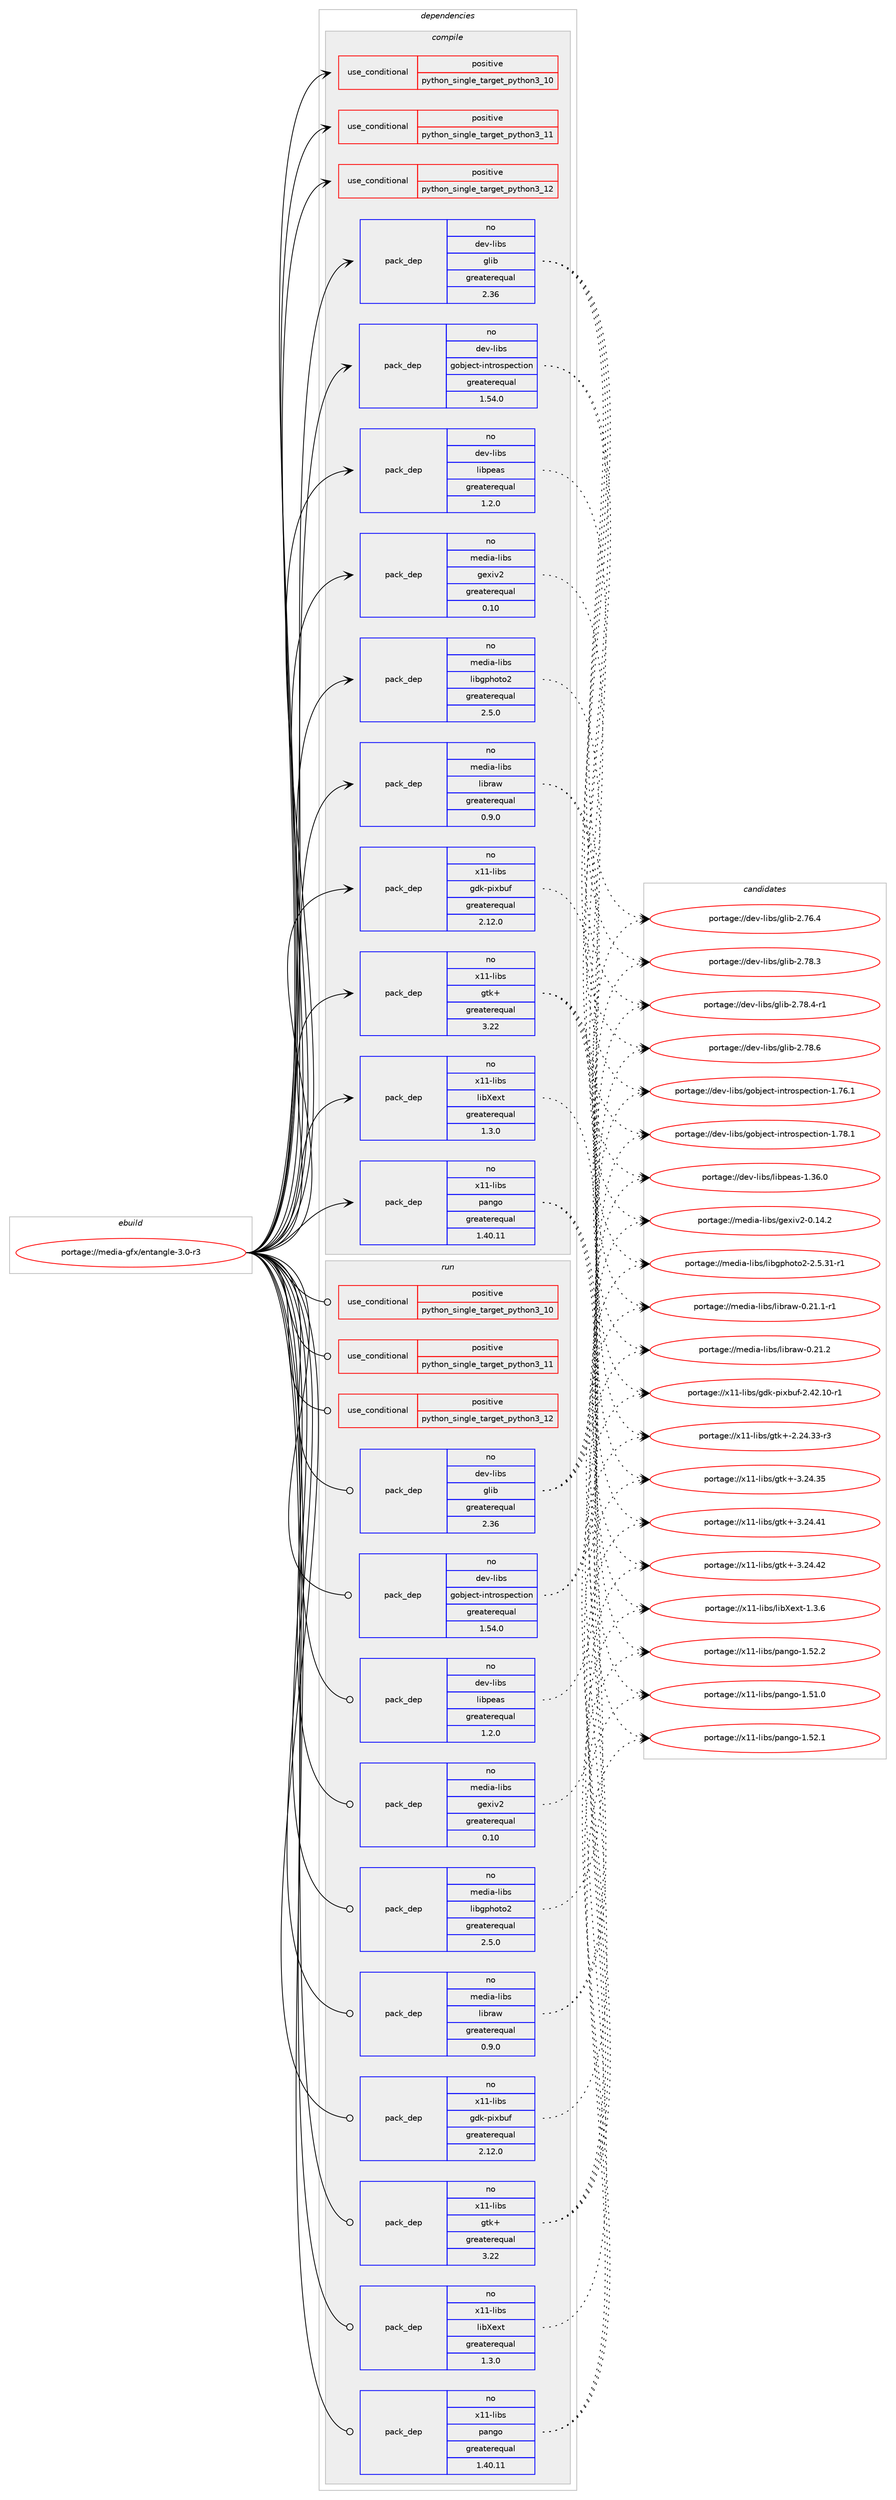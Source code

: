 digraph prolog {

# *************
# Graph options
# *************

newrank=true;
concentrate=true;
compound=true;
graph [rankdir=LR,fontname=Helvetica,fontsize=10,ranksep=1.5];#, ranksep=2.5, nodesep=0.2];
edge  [arrowhead=vee];
node  [fontname=Helvetica,fontsize=10];

# **********
# The ebuild
# **********

subgraph cluster_leftcol {
color=gray;
rank=same;
label=<<i>ebuild</i>>;
id [label="portage://media-gfx/entangle-3.0-r3", color=red, width=4, href="../media-gfx/entangle-3.0-r3.svg"];
}

# ****************
# The dependencies
# ****************

subgraph cluster_midcol {
color=gray;
label=<<i>dependencies</i>>;
subgraph cluster_compile {
fillcolor="#eeeeee";
style=filled;
label=<<i>compile</i>>;
subgraph cond70404 {
dependency149624 [label=<<TABLE BORDER="0" CELLBORDER="1" CELLSPACING="0" CELLPADDING="4"><TR><TD ROWSPAN="3" CELLPADDING="10">use_conditional</TD></TR><TR><TD>positive</TD></TR><TR><TD>python_single_target_python3_10</TD></TR></TABLE>>, shape=none, color=red];
# *** BEGIN UNKNOWN DEPENDENCY TYPE (TODO) ***
# dependency149624 -> package_dependency(portage://media-gfx/entangle-3.0-r3,install,no,dev-lang,python,none,[,,],[slot(3.10)],[])
# *** END UNKNOWN DEPENDENCY TYPE (TODO) ***

}
id:e -> dependency149624:w [weight=20,style="solid",arrowhead="vee"];
subgraph cond70405 {
dependency149625 [label=<<TABLE BORDER="0" CELLBORDER="1" CELLSPACING="0" CELLPADDING="4"><TR><TD ROWSPAN="3" CELLPADDING="10">use_conditional</TD></TR><TR><TD>positive</TD></TR><TR><TD>python_single_target_python3_11</TD></TR></TABLE>>, shape=none, color=red];
# *** BEGIN UNKNOWN DEPENDENCY TYPE (TODO) ***
# dependency149625 -> package_dependency(portage://media-gfx/entangle-3.0-r3,install,no,dev-lang,python,none,[,,],[slot(3.11)],[])
# *** END UNKNOWN DEPENDENCY TYPE (TODO) ***

}
id:e -> dependency149625:w [weight=20,style="solid",arrowhead="vee"];
subgraph cond70406 {
dependency149626 [label=<<TABLE BORDER="0" CELLBORDER="1" CELLSPACING="0" CELLPADDING="4"><TR><TD ROWSPAN="3" CELLPADDING="10">use_conditional</TD></TR><TR><TD>positive</TD></TR><TR><TD>python_single_target_python3_12</TD></TR></TABLE>>, shape=none, color=red];
# *** BEGIN UNKNOWN DEPENDENCY TYPE (TODO) ***
# dependency149626 -> package_dependency(portage://media-gfx/entangle-3.0-r3,install,no,dev-lang,python,none,[,,],[slot(3.12)],[])
# *** END UNKNOWN DEPENDENCY TYPE (TODO) ***

}
id:e -> dependency149626:w [weight=20,style="solid",arrowhead="vee"];
subgraph pack76945 {
dependency149627 [label=<<TABLE BORDER="0" CELLBORDER="1" CELLSPACING="0" CELLPADDING="4" WIDTH="220"><TR><TD ROWSPAN="6" CELLPADDING="30">pack_dep</TD></TR><TR><TD WIDTH="110">no</TD></TR><TR><TD>dev-libs</TD></TR><TR><TD>glib</TD></TR><TR><TD>greaterequal</TD></TR><TR><TD>2.36</TD></TR></TABLE>>, shape=none, color=blue];
}
id:e -> dependency149627:w [weight=20,style="solid",arrowhead="vee"];
subgraph pack76946 {
dependency149628 [label=<<TABLE BORDER="0" CELLBORDER="1" CELLSPACING="0" CELLPADDING="4" WIDTH="220"><TR><TD ROWSPAN="6" CELLPADDING="30">pack_dep</TD></TR><TR><TD WIDTH="110">no</TD></TR><TR><TD>dev-libs</TD></TR><TR><TD>gobject-introspection</TD></TR><TR><TD>greaterequal</TD></TR><TR><TD>1.54.0</TD></TR></TABLE>>, shape=none, color=blue];
}
id:e -> dependency149628:w [weight=20,style="solid",arrowhead="vee"];
# *** BEGIN UNKNOWN DEPENDENCY TYPE (TODO) ***
# id -> package_dependency(portage://media-gfx/entangle-3.0-r3,install,no,dev-libs,libgudev,none,[,,],any_same_slot,[])
# *** END UNKNOWN DEPENDENCY TYPE (TODO) ***

subgraph pack76947 {
dependency149629 [label=<<TABLE BORDER="0" CELLBORDER="1" CELLSPACING="0" CELLPADDING="4" WIDTH="220"><TR><TD ROWSPAN="6" CELLPADDING="30">pack_dep</TD></TR><TR><TD WIDTH="110">no</TD></TR><TR><TD>dev-libs</TD></TR><TR><TD>libpeas</TD></TR><TR><TD>greaterequal</TD></TR><TR><TD>1.2.0</TD></TR></TABLE>>, shape=none, color=blue];
}
id:e -> dependency149629:w [weight=20,style="solid",arrowhead="vee"];
subgraph pack76948 {
dependency149630 [label=<<TABLE BORDER="0" CELLBORDER="1" CELLSPACING="0" CELLPADDING="4" WIDTH="220"><TR><TD ROWSPAN="6" CELLPADDING="30">pack_dep</TD></TR><TR><TD WIDTH="110">no</TD></TR><TR><TD>media-libs</TD></TR><TR><TD>gexiv2</TD></TR><TR><TD>greaterequal</TD></TR><TR><TD>0.10</TD></TR></TABLE>>, shape=none, color=blue];
}
id:e -> dependency149630:w [weight=20,style="solid",arrowhead="vee"];
# *** BEGIN UNKNOWN DEPENDENCY TYPE (TODO) ***
# id -> package_dependency(portage://media-gfx/entangle-3.0-r3,install,no,media-libs,gst-plugins-base,none,[,,],[slot(1.0)],[])
# *** END UNKNOWN DEPENDENCY TYPE (TODO) ***

# *** BEGIN UNKNOWN DEPENDENCY TYPE (TODO) ***
# id -> package_dependency(portage://media-gfx/entangle-3.0-r3,install,no,media-libs,gstreamer,none,[,,],[slot(1.0)],[])
# *** END UNKNOWN DEPENDENCY TYPE (TODO) ***

# *** BEGIN UNKNOWN DEPENDENCY TYPE (TODO) ***
# id -> package_dependency(portage://media-gfx/entangle-3.0-r3,install,no,media-libs,lcms,none,[,,],[slot(2)],[])
# *** END UNKNOWN DEPENDENCY TYPE (TODO) ***

subgraph pack76949 {
dependency149631 [label=<<TABLE BORDER="0" CELLBORDER="1" CELLSPACING="0" CELLPADDING="4" WIDTH="220"><TR><TD ROWSPAN="6" CELLPADDING="30">pack_dep</TD></TR><TR><TD WIDTH="110">no</TD></TR><TR><TD>media-libs</TD></TR><TR><TD>libgphoto2</TD></TR><TR><TD>greaterequal</TD></TR><TR><TD>2.5.0</TD></TR></TABLE>>, shape=none, color=blue];
}
id:e -> dependency149631:w [weight=20,style="solid",arrowhead="vee"];
subgraph pack76950 {
dependency149632 [label=<<TABLE BORDER="0" CELLBORDER="1" CELLSPACING="0" CELLPADDING="4" WIDTH="220"><TR><TD ROWSPAN="6" CELLPADDING="30">pack_dep</TD></TR><TR><TD WIDTH="110">no</TD></TR><TR><TD>media-libs</TD></TR><TR><TD>libraw</TD></TR><TR><TD>greaterequal</TD></TR><TR><TD>0.9.0</TD></TR></TABLE>>, shape=none, color=blue];
}
id:e -> dependency149632:w [weight=20,style="solid",arrowhead="vee"];
subgraph pack76951 {
dependency149633 [label=<<TABLE BORDER="0" CELLBORDER="1" CELLSPACING="0" CELLPADDING="4" WIDTH="220"><TR><TD ROWSPAN="6" CELLPADDING="30">pack_dep</TD></TR><TR><TD WIDTH="110">no</TD></TR><TR><TD>x11-libs</TD></TR><TR><TD>gdk-pixbuf</TD></TR><TR><TD>greaterequal</TD></TR><TR><TD>2.12.0</TD></TR></TABLE>>, shape=none, color=blue];
}
id:e -> dependency149633:w [weight=20,style="solid",arrowhead="vee"];
subgraph pack76952 {
dependency149634 [label=<<TABLE BORDER="0" CELLBORDER="1" CELLSPACING="0" CELLPADDING="4" WIDTH="220"><TR><TD ROWSPAN="6" CELLPADDING="30">pack_dep</TD></TR><TR><TD WIDTH="110">no</TD></TR><TR><TD>x11-libs</TD></TR><TR><TD>gtk+</TD></TR><TR><TD>greaterequal</TD></TR><TR><TD>3.22</TD></TR></TABLE>>, shape=none, color=blue];
}
id:e -> dependency149634:w [weight=20,style="solid",arrowhead="vee"];
subgraph pack76953 {
dependency149635 [label=<<TABLE BORDER="0" CELLBORDER="1" CELLSPACING="0" CELLPADDING="4" WIDTH="220"><TR><TD ROWSPAN="6" CELLPADDING="30">pack_dep</TD></TR><TR><TD WIDTH="110">no</TD></TR><TR><TD>x11-libs</TD></TR><TR><TD>libXext</TD></TR><TR><TD>greaterequal</TD></TR><TR><TD>1.3.0</TD></TR></TABLE>>, shape=none, color=blue];
}
id:e -> dependency149635:w [weight=20,style="solid",arrowhead="vee"];
subgraph pack76954 {
dependency149636 [label=<<TABLE BORDER="0" CELLBORDER="1" CELLSPACING="0" CELLPADDING="4" WIDTH="220"><TR><TD ROWSPAN="6" CELLPADDING="30">pack_dep</TD></TR><TR><TD WIDTH="110">no</TD></TR><TR><TD>x11-libs</TD></TR><TR><TD>pango</TD></TR><TR><TD>greaterequal</TD></TR><TR><TD>1.40.11</TD></TR></TABLE>>, shape=none, color=blue];
}
id:e -> dependency149636:w [weight=20,style="solid",arrowhead="vee"];
# *** BEGIN UNKNOWN DEPENDENCY TYPE (TODO) ***
# id -> package_dependency(portage://media-gfx/entangle-3.0-r3,install,no,x11-themes,adwaita-icon-theme,none,[,,],[],[])
# *** END UNKNOWN DEPENDENCY TYPE (TODO) ***

}
subgraph cluster_compileandrun {
fillcolor="#eeeeee";
style=filled;
label=<<i>compile and run</i>>;
}
subgraph cluster_run {
fillcolor="#eeeeee";
style=filled;
label=<<i>run</i>>;
subgraph cond70407 {
dependency149637 [label=<<TABLE BORDER="0" CELLBORDER="1" CELLSPACING="0" CELLPADDING="4"><TR><TD ROWSPAN="3" CELLPADDING="10">use_conditional</TD></TR><TR><TD>positive</TD></TR><TR><TD>python_single_target_python3_10</TD></TR></TABLE>>, shape=none, color=red];
# *** BEGIN UNKNOWN DEPENDENCY TYPE (TODO) ***
# dependency149637 -> package_dependency(portage://media-gfx/entangle-3.0-r3,run,no,dev-lang,python,none,[,,],[slot(3.10)],[])
# *** END UNKNOWN DEPENDENCY TYPE (TODO) ***

}
id:e -> dependency149637:w [weight=20,style="solid",arrowhead="odot"];
subgraph cond70408 {
dependency149638 [label=<<TABLE BORDER="0" CELLBORDER="1" CELLSPACING="0" CELLPADDING="4"><TR><TD ROWSPAN="3" CELLPADDING="10">use_conditional</TD></TR><TR><TD>positive</TD></TR><TR><TD>python_single_target_python3_11</TD></TR></TABLE>>, shape=none, color=red];
# *** BEGIN UNKNOWN DEPENDENCY TYPE (TODO) ***
# dependency149638 -> package_dependency(portage://media-gfx/entangle-3.0-r3,run,no,dev-lang,python,none,[,,],[slot(3.11)],[])
# *** END UNKNOWN DEPENDENCY TYPE (TODO) ***

}
id:e -> dependency149638:w [weight=20,style="solid",arrowhead="odot"];
subgraph cond70409 {
dependency149639 [label=<<TABLE BORDER="0" CELLBORDER="1" CELLSPACING="0" CELLPADDING="4"><TR><TD ROWSPAN="3" CELLPADDING="10">use_conditional</TD></TR><TR><TD>positive</TD></TR><TR><TD>python_single_target_python3_12</TD></TR></TABLE>>, shape=none, color=red];
# *** BEGIN UNKNOWN DEPENDENCY TYPE (TODO) ***
# dependency149639 -> package_dependency(portage://media-gfx/entangle-3.0-r3,run,no,dev-lang,python,none,[,,],[slot(3.12)],[])
# *** END UNKNOWN DEPENDENCY TYPE (TODO) ***

}
id:e -> dependency149639:w [weight=20,style="solid",arrowhead="odot"];
subgraph pack76955 {
dependency149640 [label=<<TABLE BORDER="0" CELLBORDER="1" CELLSPACING="0" CELLPADDING="4" WIDTH="220"><TR><TD ROWSPAN="6" CELLPADDING="30">pack_dep</TD></TR><TR><TD WIDTH="110">no</TD></TR><TR><TD>dev-libs</TD></TR><TR><TD>glib</TD></TR><TR><TD>greaterequal</TD></TR><TR><TD>2.36</TD></TR></TABLE>>, shape=none, color=blue];
}
id:e -> dependency149640:w [weight=20,style="solid",arrowhead="odot"];
subgraph pack76956 {
dependency149641 [label=<<TABLE BORDER="0" CELLBORDER="1" CELLSPACING="0" CELLPADDING="4" WIDTH="220"><TR><TD ROWSPAN="6" CELLPADDING="30">pack_dep</TD></TR><TR><TD WIDTH="110">no</TD></TR><TR><TD>dev-libs</TD></TR><TR><TD>gobject-introspection</TD></TR><TR><TD>greaterequal</TD></TR><TR><TD>1.54.0</TD></TR></TABLE>>, shape=none, color=blue];
}
id:e -> dependency149641:w [weight=20,style="solid",arrowhead="odot"];
# *** BEGIN UNKNOWN DEPENDENCY TYPE (TODO) ***
# id -> package_dependency(portage://media-gfx/entangle-3.0-r3,run,no,dev-libs,libgudev,none,[,,],any_same_slot,[])
# *** END UNKNOWN DEPENDENCY TYPE (TODO) ***

subgraph pack76957 {
dependency149642 [label=<<TABLE BORDER="0" CELLBORDER="1" CELLSPACING="0" CELLPADDING="4" WIDTH="220"><TR><TD ROWSPAN="6" CELLPADDING="30">pack_dep</TD></TR><TR><TD WIDTH="110">no</TD></TR><TR><TD>dev-libs</TD></TR><TR><TD>libpeas</TD></TR><TR><TD>greaterequal</TD></TR><TR><TD>1.2.0</TD></TR></TABLE>>, shape=none, color=blue];
}
id:e -> dependency149642:w [weight=20,style="solid",arrowhead="odot"];
subgraph pack76958 {
dependency149643 [label=<<TABLE BORDER="0" CELLBORDER="1" CELLSPACING="0" CELLPADDING="4" WIDTH="220"><TR><TD ROWSPAN="6" CELLPADDING="30">pack_dep</TD></TR><TR><TD WIDTH="110">no</TD></TR><TR><TD>media-libs</TD></TR><TR><TD>gexiv2</TD></TR><TR><TD>greaterequal</TD></TR><TR><TD>0.10</TD></TR></TABLE>>, shape=none, color=blue];
}
id:e -> dependency149643:w [weight=20,style="solid",arrowhead="odot"];
# *** BEGIN UNKNOWN DEPENDENCY TYPE (TODO) ***
# id -> package_dependency(portage://media-gfx/entangle-3.0-r3,run,no,media-libs,gst-plugins-base,none,[,,],[slot(1.0)],[])
# *** END UNKNOWN DEPENDENCY TYPE (TODO) ***

# *** BEGIN UNKNOWN DEPENDENCY TYPE (TODO) ***
# id -> package_dependency(portage://media-gfx/entangle-3.0-r3,run,no,media-libs,gstreamer,none,[,,],[slot(1.0)],[])
# *** END UNKNOWN DEPENDENCY TYPE (TODO) ***

# *** BEGIN UNKNOWN DEPENDENCY TYPE (TODO) ***
# id -> package_dependency(portage://media-gfx/entangle-3.0-r3,run,no,media-libs,lcms,none,[,,],[slot(2)],[])
# *** END UNKNOWN DEPENDENCY TYPE (TODO) ***

subgraph pack76959 {
dependency149644 [label=<<TABLE BORDER="0" CELLBORDER="1" CELLSPACING="0" CELLPADDING="4" WIDTH="220"><TR><TD ROWSPAN="6" CELLPADDING="30">pack_dep</TD></TR><TR><TD WIDTH="110">no</TD></TR><TR><TD>media-libs</TD></TR><TR><TD>libgphoto2</TD></TR><TR><TD>greaterequal</TD></TR><TR><TD>2.5.0</TD></TR></TABLE>>, shape=none, color=blue];
}
id:e -> dependency149644:w [weight=20,style="solid",arrowhead="odot"];
subgraph pack76960 {
dependency149645 [label=<<TABLE BORDER="0" CELLBORDER="1" CELLSPACING="0" CELLPADDING="4" WIDTH="220"><TR><TD ROWSPAN="6" CELLPADDING="30">pack_dep</TD></TR><TR><TD WIDTH="110">no</TD></TR><TR><TD>media-libs</TD></TR><TR><TD>libraw</TD></TR><TR><TD>greaterequal</TD></TR><TR><TD>0.9.0</TD></TR></TABLE>>, shape=none, color=blue];
}
id:e -> dependency149645:w [weight=20,style="solid",arrowhead="odot"];
subgraph pack76961 {
dependency149646 [label=<<TABLE BORDER="0" CELLBORDER="1" CELLSPACING="0" CELLPADDING="4" WIDTH="220"><TR><TD ROWSPAN="6" CELLPADDING="30">pack_dep</TD></TR><TR><TD WIDTH="110">no</TD></TR><TR><TD>x11-libs</TD></TR><TR><TD>gdk-pixbuf</TD></TR><TR><TD>greaterequal</TD></TR><TR><TD>2.12.0</TD></TR></TABLE>>, shape=none, color=blue];
}
id:e -> dependency149646:w [weight=20,style="solid",arrowhead="odot"];
subgraph pack76962 {
dependency149647 [label=<<TABLE BORDER="0" CELLBORDER="1" CELLSPACING="0" CELLPADDING="4" WIDTH="220"><TR><TD ROWSPAN="6" CELLPADDING="30">pack_dep</TD></TR><TR><TD WIDTH="110">no</TD></TR><TR><TD>x11-libs</TD></TR><TR><TD>gtk+</TD></TR><TR><TD>greaterequal</TD></TR><TR><TD>3.22</TD></TR></TABLE>>, shape=none, color=blue];
}
id:e -> dependency149647:w [weight=20,style="solid",arrowhead="odot"];
subgraph pack76963 {
dependency149648 [label=<<TABLE BORDER="0" CELLBORDER="1" CELLSPACING="0" CELLPADDING="4" WIDTH="220"><TR><TD ROWSPAN="6" CELLPADDING="30">pack_dep</TD></TR><TR><TD WIDTH="110">no</TD></TR><TR><TD>x11-libs</TD></TR><TR><TD>libXext</TD></TR><TR><TD>greaterequal</TD></TR><TR><TD>1.3.0</TD></TR></TABLE>>, shape=none, color=blue];
}
id:e -> dependency149648:w [weight=20,style="solid",arrowhead="odot"];
subgraph pack76964 {
dependency149649 [label=<<TABLE BORDER="0" CELLBORDER="1" CELLSPACING="0" CELLPADDING="4" WIDTH="220"><TR><TD ROWSPAN="6" CELLPADDING="30">pack_dep</TD></TR><TR><TD WIDTH="110">no</TD></TR><TR><TD>x11-libs</TD></TR><TR><TD>pango</TD></TR><TR><TD>greaterequal</TD></TR><TR><TD>1.40.11</TD></TR></TABLE>>, shape=none, color=blue];
}
id:e -> dependency149649:w [weight=20,style="solid",arrowhead="odot"];
# *** BEGIN UNKNOWN DEPENDENCY TYPE (TODO) ***
# id -> package_dependency(portage://media-gfx/entangle-3.0-r3,run,no,x11-themes,adwaita-icon-theme,none,[,,],[],[])
# *** END UNKNOWN DEPENDENCY TYPE (TODO) ***

}
}

# **************
# The candidates
# **************

subgraph cluster_choices {
rank=same;
color=gray;
label=<<i>candidates</i>>;

subgraph choice76945 {
color=black;
nodesep=1;
choice1001011184510810598115471031081059845504655544652 [label="portage://dev-libs/glib-2.76.4", color=red, width=4,href="../dev-libs/glib-2.76.4.svg"];
choice1001011184510810598115471031081059845504655564651 [label="portage://dev-libs/glib-2.78.3", color=red, width=4,href="../dev-libs/glib-2.78.3.svg"];
choice10010111845108105981154710310810598455046555646524511449 [label="portage://dev-libs/glib-2.78.4-r1", color=red, width=4,href="../dev-libs/glib-2.78.4-r1.svg"];
choice1001011184510810598115471031081059845504655564654 [label="portage://dev-libs/glib-2.78.6", color=red, width=4,href="../dev-libs/glib-2.78.6.svg"];
dependency149627:e -> choice1001011184510810598115471031081059845504655544652:w [style=dotted,weight="100"];
dependency149627:e -> choice1001011184510810598115471031081059845504655564651:w [style=dotted,weight="100"];
dependency149627:e -> choice10010111845108105981154710310810598455046555646524511449:w [style=dotted,weight="100"];
dependency149627:e -> choice1001011184510810598115471031081059845504655564654:w [style=dotted,weight="100"];
}
subgraph choice76946 {
color=black;
nodesep=1;
choice1001011184510810598115471031119810610199116451051101161141111151121019911610511111045494655544649 [label="portage://dev-libs/gobject-introspection-1.76.1", color=red, width=4,href="../dev-libs/gobject-introspection-1.76.1.svg"];
choice1001011184510810598115471031119810610199116451051101161141111151121019911610511111045494655564649 [label="portage://dev-libs/gobject-introspection-1.78.1", color=red, width=4,href="../dev-libs/gobject-introspection-1.78.1.svg"];
dependency149628:e -> choice1001011184510810598115471031119810610199116451051101161141111151121019911610511111045494655544649:w [style=dotted,weight="100"];
dependency149628:e -> choice1001011184510810598115471031119810610199116451051101161141111151121019911610511111045494655564649:w [style=dotted,weight="100"];
}
subgraph choice76947 {
color=black;
nodesep=1;
choice100101118451081059811547108105981121019711545494651544648 [label="portage://dev-libs/libpeas-1.36.0", color=red, width=4,href="../dev-libs/libpeas-1.36.0.svg"];
dependency149629:e -> choice100101118451081059811547108105981121019711545494651544648:w [style=dotted,weight="100"];
}
subgraph choice76948 {
color=black;
nodesep=1;
choice109101100105974510810598115471031011201051185045484649524650 [label="portage://media-libs/gexiv2-0.14.2", color=red, width=4,href="../media-libs/gexiv2-0.14.2.svg"];
dependency149630:e -> choice109101100105974510810598115471031011201051185045484649524650:w [style=dotted,weight="100"];
}
subgraph choice76949 {
color=black;
nodesep=1;
choice109101100105974510810598115471081059810311210411111611150455046534651494511449 [label="portage://media-libs/libgphoto2-2.5.31-r1", color=red, width=4,href="../media-libs/libgphoto2-2.5.31-r1.svg"];
dependency149631:e -> choice109101100105974510810598115471081059810311210411111611150455046534651494511449:w [style=dotted,weight="100"];
}
subgraph choice76950 {
color=black;
nodesep=1;
choice109101100105974510810598115471081059811497119454846504946494511449 [label="portage://media-libs/libraw-0.21.1-r1", color=red, width=4,href="../media-libs/libraw-0.21.1-r1.svg"];
choice10910110010597451081059811547108105981149711945484650494650 [label="portage://media-libs/libraw-0.21.2", color=red, width=4,href="../media-libs/libraw-0.21.2.svg"];
dependency149632:e -> choice109101100105974510810598115471081059811497119454846504946494511449:w [style=dotted,weight="100"];
dependency149632:e -> choice10910110010597451081059811547108105981149711945484650494650:w [style=dotted,weight="100"];
}
subgraph choice76951 {
color=black;
nodesep=1;
choice1204949451081059811547103100107451121051209811710245504652504649484511449 [label="portage://x11-libs/gdk-pixbuf-2.42.10-r1", color=red, width=4,href="../x11-libs/gdk-pixbuf-2.42.10-r1.svg"];
dependency149633:e -> choice1204949451081059811547103100107451121051209811710245504652504649484511449:w [style=dotted,weight="100"];
}
subgraph choice76952 {
color=black;
nodesep=1;
choice12049494510810598115471031161074345504650524651514511451 [label="portage://x11-libs/gtk+-2.24.33-r3", color=red, width=4,href="../x11-libs/gtk+-2.24.33-r3.svg"];
choice1204949451081059811547103116107434551465052465153 [label="portage://x11-libs/gtk+-3.24.35", color=red, width=4,href="../x11-libs/gtk+-3.24.35.svg"];
choice1204949451081059811547103116107434551465052465249 [label="portage://x11-libs/gtk+-3.24.41", color=red, width=4,href="../x11-libs/gtk+-3.24.41.svg"];
choice1204949451081059811547103116107434551465052465250 [label="portage://x11-libs/gtk+-3.24.42", color=red, width=4,href="../x11-libs/gtk+-3.24.42.svg"];
dependency149634:e -> choice12049494510810598115471031161074345504650524651514511451:w [style=dotted,weight="100"];
dependency149634:e -> choice1204949451081059811547103116107434551465052465153:w [style=dotted,weight="100"];
dependency149634:e -> choice1204949451081059811547103116107434551465052465249:w [style=dotted,weight="100"];
dependency149634:e -> choice1204949451081059811547103116107434551465052465250:w [style=dotted,weight="100"];
}
subgraph choice76953 {
color=black;
nodesep=1;
choice12049494510810598115471081059888101120116454946514654 [label="portage://x11-libs/libXext-1.3.6", color=red, width=4,href="../x11-libs/libXext-1.3.6.svg"];
dependency149635:e -> choice12049494510810598115471081059888101120116454946514654:w [style=dotted,weight="100"];
}
subgraph choice76954 {
color=black;
nodesep=1;
choice12049494510810598115471129711010311145494653494648 [label="portage://x11-libs/pango-1.51.0", color=red, width=4,href="../x11-libs/pango-1.51.0.svg"];
choice12049494510810598115471129711010311145494653504649 [label="portage://x11-libs/pango-1.52.1", color=red, width=4,href="../x11-libs/pango-1.52.1.svg"];
choice12049494510810598115471129711010311145494653504650 [label="portage://x11-libs/pango-1.52.2", color=red, width=4,href="../x11-libs/pango-1.52.2.svg"];
dependency149636:e -> choice12049494510810598115471129711010311145494653494648:w [style=dotted,weight="100"];
dependency149636:e -> choice12049494510810598115471129711010311145494653504649:w [style=dotted,weight="100"];
dependency149636:e -> choice12049494510810598115471129711010311145494653504650:w [style=dotted,weight="100"];
}
subgraph choice76955 {
color=black;
nodesep=1;
choice1001011184510810598115471031081059845504655544652 [label="portage://dev-libs/glib-2.76.4", color=red, width=4,href="../dev-libs/glib-2.76.4.svg"];
choice1001011184510810598115471031081059845504655564651 [label="portage://dev-libs/glib-2.78.3", color=red, width=4,href="../dev-libs/glib-2.78.3.svg"];
choice10010111845108105981154710310810598455046555646524511449 [label="portage://dev-libs/glib-2.78.4-r1", color=red, width=4,href="../dev-libs/glib-2.78.4-r1.svg"];
choice1001011184510810598115471031081059845504655564654 [label="portage://dev-libs/glib-2.78.6", color=red, width=4,href="../dev-libs/glib-2.78.6.svg"];
dependency149640:e -> choice1001011184510810598115471031081059845504655544652:w [style=dotted,weight="100"];
dependency149640:e -> choice1001011184510810598115471031081059845504655564651:w [style=dotted,weight="100"];
dependency149640:e -> choice10010111845108105981154710310810598455046555646524511449:w [style=dotted,weight="100"];
dependency149640:e -> choice1001011184510810598115471031081059845504655564654:w [style=dotted,weight="100"];
}
subgraph choice76956 {
color=black;
nodesep=1;
choice1001011184510810598115471031119810610199116451051101161141111151121019911610511111045494655544649 [label="portage://dev-libs/gobject-introspection-1.76.1", color=red, width=4,href="../dev-libs/gobject-introspection-1.76.1.svg"];
choice1001011184510810598115471031119810610199116451051101161141111151121019911610511111045494655564649 [label="portage://dev-libs/gobject-introspection-1.78.1", color=red, width=4,href="../dev-libs/gobject-introspection-1.78.1.svg"];
dependency149641:e -> choice1001011184510810598115471031119810610199116451051101161141111151121019911610511111045494655544649:w [style=dotted,weight="100"];
dependency149641:e -> choice1001011184510810598115471031119810610199116451051101161141111151121019911610511111045494655564649:w [style=dotted,weight="100"];
}
subgraph choice76957 {
color=black;
nodesep=1;
choice100101118451081059811547108105981121019711545494651544648 [label="portage://dev-libs/libpeas-1.36.0", color=red, width=4,href="../dev-libs/libpeas-1.36.0.svg"];
dependency149642:e -> choice100101118451081059811547108105981121019711545494651544648:w [style=dotted,weight="100"];
}
subgraph choice76958 {
color=black;
nodesep=1;
choice109101100105974510810598115471031011201051185045484649524650 [label="portage://media-libs/gexiv2-0.14.2", color=red, width=4,href="../media-libs/gexiv2-0.14.2.svg"];
dependency149643:e -> choice109101100105974510810598115471031011201051185045484649524650:w [style=dotted,weight="100"];
}
subgraph choice76959 {
color=black;
nodesep=1;
choice109101100105974510810598115471081059810311210411111611150455046534651494511449 [label="portage://media-libs/libgphoto2-2.5.31-r1", color=red, width=4,href="../media-libs/libgphoto2-2.5.31-r1.svg"];
dependency149644:e -> choice109101100105974510810598115471081059810311210411111611150455046534651494511449:w [style=dotted,weight="100"];
}
subgraph choice76960 {
color=black;
nodesep=1;
choice109101100105974510810598115471081059811497119454846504946494511449 [label="portage://media-libs/libraw-0.21.1-r1", color=red, width=4,href="../media-libs/libraw-0.21.1-r1.svg"];
choice10910110010597451081059811547108105981149711945484650494650 [label="portage://media-libs/libraw-0.21.2", color=red, width=4,href="../media-libs/libraw-0.21.2.svg"];
dependency149645:e -> choice109101100105974510810598115471081059811497119454846504946494511449:w [style=dotted,weight="100"];
dependency149645:e -> choice10910110010597451081059811547108105981149711945484650494650:w [style=dotted,weight="100"];
}
subgraph choice76961 {
color=black;
nodesep=1;
choice1204949451081059811547103100107451121051209811710245504652504649484511449 [label="portage://x11-libs/gdk-pixbuf-2.42.10-r1", color=red, width=4,href="../x11-libs/gdk-pixbuf-2.42.10-r1.svg"];
dependency149646:e -> choice1204949451081059811547103100107451121051209811710245504652504649484511449:w [style=dotted,weight="100"];
}
subgraph choice76962 {
color=black;
nodesep=1;
choice12049494510810598115471031161074345504650524651514511451 [label="portage://x11-libs/gtk+-2.24.33-r3", color=red, width=4,href="../x11-libs/gtk+-2.24.33-r3.svg"];
choice1204949451081059811547103116107434551465052465153 [label="portage://x11-libs/gtk+-3.24.35", color=red, width=4,href="../x11-libs/gtk+-3.24.35.svg"];
choice1204949451081059811547103116107434551465052465249 [label="portage://x11-libs/gtk+-3.24.41", color=red, width=4,href="../x11-libs/gtk+-3.24.41.svg"];
choice1204949451081059811547103116107434551465052465250 [label="portage://x11-libs/gtk+-3.24.42", color=red, width=4,href="../x11-libs/gtk+-3.24.42.svg"];
dependency149647:e -> choice12049494510810598115471031161074345504650524651514511451:w [style=dotted,weight="100"];
dependency149647:e -> choice1204949451081059811547103116107434551465052465153:w [style=dotted,weight="100"];
dependency149647:e -> choice1204949451081059811547103116107434551465052465249:w [style=dotted,weight="100"];
dependency149647:e -> choice1204949451081059811547103116107434551465052465250:w [style=dotted,weight="100"];
}
subgraph choice76963 {
color=black;
nodesep=1;
choice12049494510810598115471081059888101120116454946514654 [label="portage://x11-libs/libXext-1.3.6", color=red, width=4,href="../x11-libs/libXext-1.3.6.svg"];
dependency149648:e -> choice12049494510810598115471081059888101120116454946514654:w [style=dotted,weight="100"];
}
subgraph choice76964 {
color=black;
nodesep=1;
choice12049494510810598115471129711010311145494653494648 [label="portage://x11-libs/pango-1.51.0", color=red, width=4,href="../x11-libs/pango-1.51.0.svg"];
choice12049494510810598115471129711010311145494653504649 [label="portage://x11-libs/pango-1.52.1", color=red, width=4,href="../x11-libs/pango-1.52.1.svg"];
choice12049494510810598115471129711010311145494653504650 [label="portage://x11-libs/pango-1.52.2", color=red, width=4,href="../x11-libs/pango-1.52.2.svg"];
dependency149649:e -> choice12049494510810598115471129711010311145494653494648:w [style=dotted,weight="100"];
dependency149649:e -> choice12049494510810598115471129711010311145494653504649:w [style=dotted,weight="100"];
dependency149649:e -> choice12049494510810598115471129711010311145494653504650:w [style=dotted,weight="100"];
}
}

}
